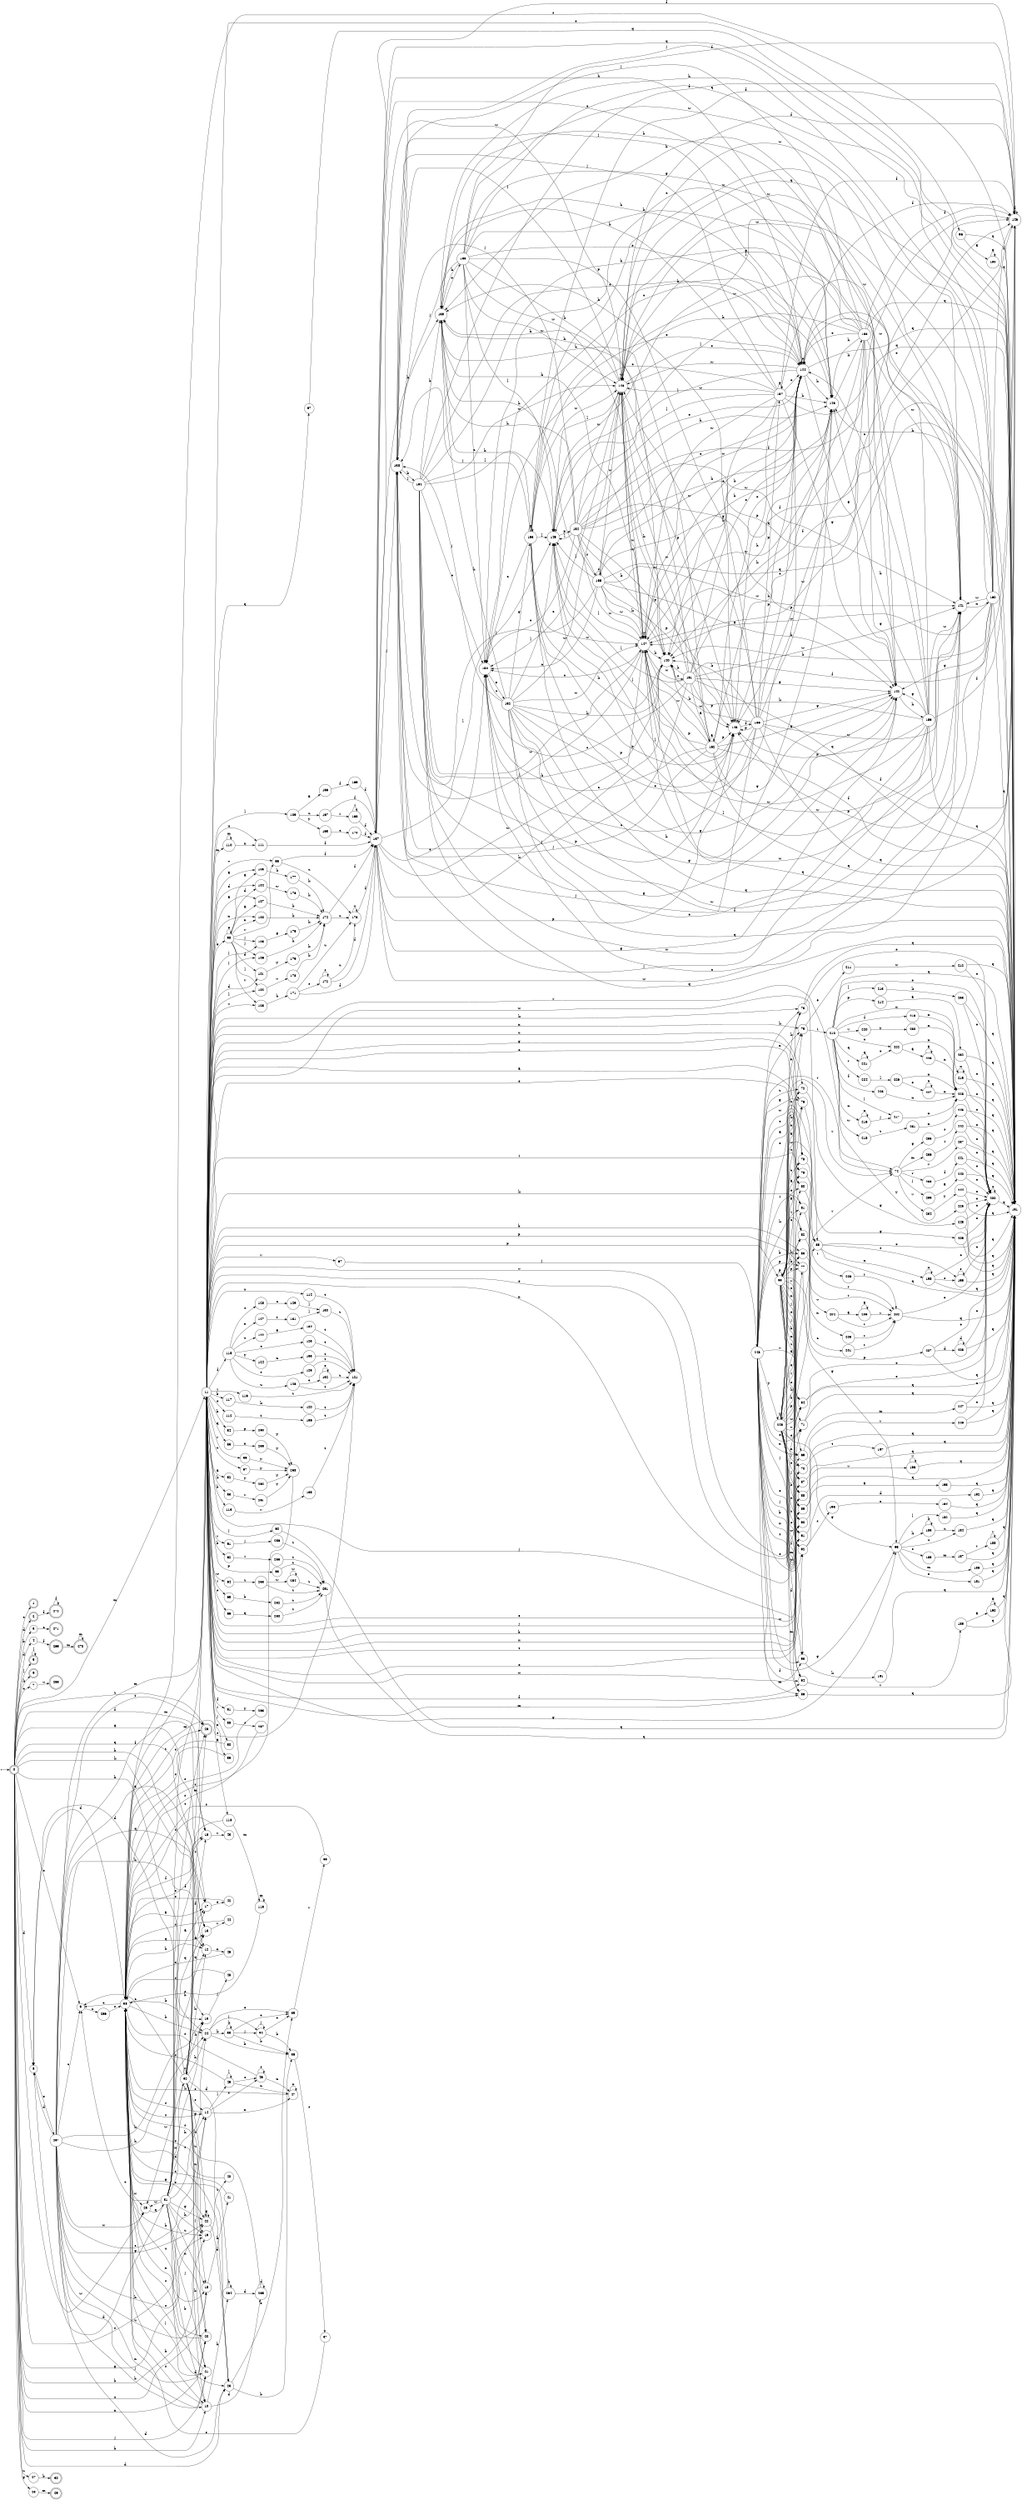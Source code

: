 digraph finite_state_machine {
rankdir=LR;
size="20,20";
node [shape = point]; "dummy0"
node [shape = doublecircle]; "0";"dummy0" -> "0";
node [shape = doublecircle]; "1";node [shape = doublecircle]; "2";node [shape = circle]; "3";
node [shape = circle]; "4";
node [shape = doublecircle]; "5";node [shape = doublecircle]; "6";node [shape = circle]; "7";
node [shape = circle]; "8";
node [shape = circle]; "9";
node [shape = circle]; "10";
node [shape = circle]; "11";
node [shape = circle]; "12";
node [shape = circle]; "13";
node [shape = circle]; "14";
node [shape = circle]; "15";
node [shape = circle]; "16";
node [shape = circle]; "17";
node [shape = circle]; "18";
node [shape = circle]; "19";
node [shape = circle]; "20";
node [shape = circle]; "21";
node [shape = circle]; "22";
node [shape = circle]; "23";
node [shape = circle]; "24";
node [shape = circle]; "25";
node [shape = doublecircle]; "26";node [shape = circle]; "27";
node [shape = circle]; "28";
node [shape = doublecircle]; "29";node [shape = doublecircle]; "30";node [shape = circle]; "31";
node [shape = circle]; "32";
node [shape = circle]; "33";
node [shape = circle]; "34";
node [shape = circle]; "35";
node [shape = circle]; "36";
node [shape = circle]; "37";
node [shape = circle]; "38";
node [shape = circle]; "39";
node [shape = circle]; "40";
node [shape = circle]; "41";
node [shape = circle]; "42";
node [shape = circle]; "43";
node [shape = circle]; "44";
node [shape = circle]; "45";
node [shape = circle]; "46";
node [shape = circle]; "47";
node [shape = circle]; "48";
node [shape = circle]; "49";
node [shape = circle]; "50";
node [shape = circle]; "51";
node [shape = circle]; "52";
node [shape = circle]; "53";
node [shape = circle]; "54";
node [shape = circle]; "55";
node [shape = circle]; "56";
node [shape = circle]; "57";
node [shape = circle]; "58";
node [shape = circle]; "59";
node [shape = circle]; "60";
node [shape = circle]; "61";
node [shape = circle]; "62";
node [shape = circle]; "63";
node [shape = circle]; "64";
node [shape = circle]; "65";
node [shape = circle]; "66";
node [shape = circle]; "67";
node [shape = circle]; "68";
node [shape = circle]; "69";
node [shape = circle]; "70";
node [shape = circle]; "71";
node [shape = circle]; "72";
node [shape = circle]; "73";
node [shape = circle]; "74";
node [shape = circle]; "75";
node [shape = circle]; "76";
node [shape = circle]; "77";
node [shape = circle]; "78";
node [shape = circle]; "79";
node [shape = circle]; "80";
node [shape = circle]; "81";
node [shape = circle]; "82";
node [shape = circle]; "83";
node [shape = circle]; "84";
node [shape = circle]; "85";
node [shape = circle]; "86";
node [shape = circle]; "87";
node [shape = circle]; "88";
node [shape = circle]; "89";
node [shape = circle]; "90";
node [shape = circle]; "91";
node [shape = circle]; "92";
node [shape = circle]; "93";
node [shape = circle]; "94";
node [shape = circle]; "95";
node [shape = circle]; "96";
node [shape = circle]; "97";
node [shape = circle]; "98";
node [shape = circle]; "99";
node [shape = circle]; "100";
node [shape = circle]; "101";
node [shape = circle]; "102";
node [shape = circle]; "103";
node [shape = circle]; "104";
node [shape = circle]; "105";
node [shape = circle]; "106";
node [shape = circle]; "107";
node [shape = circle]; "108";
node [shape = circle]; "109";
node [shape = circle]; "110";
node [shape = circle]; "111";
node [shape = circle]; "112";
node [shape = circle]; "113";
node [shape = circle]; "114";
node [shape = circle]; "115";
node [shape = circle]; "116";
node [shape = circle]; "117";
node [shape = circle]; "118";
node [shape = circle]; "119";
node [shape = circle]; "120";
node [shape = circle]; "121";
node [shape = circle]; "122";
node [shape = circle]; "123";
node [shape = circle]; "124";
node [shape = circle]; "125";
node [shape = circle]; "126";
node [shape = circle]; "127";
node [shape = circle]; "128";
node [shape = circle]; "129";
node [shape = circle]; "130";
node [shape = circle]; "131";
node [shape = circle]; "132";
node [shape = circle]; "133";
node [shape = circle]; "134";
node [shape = circle]; "135";
node [shape = circle]; "136";
node [shape = circle]; "137";
node [shape = circle]; "138";
node [shape = circle]; "139";
node [shape = circle]; "140";
node [shape = circle]; "141";
node [shape = circle]; "142";
node [shape = circle]; "143";
node [shape = circle]; "144";
node [shape = circle]; "145";
node [shape = circle]; "146";
node [shape = circle]; "147";
node [shape = circle]; "148";
node [shape = circle]; "149";
node [shape = circle]; "150";
node [shape = circle]; "151";
node [shape = circle]; "152";
node [shape = circle]; "153";
node [shape = circle]; "154";
node [shape = circle]; "155";
node [shape = circle]; "156";
node [shape = circle]; "157";
node [shape = circle]; "158";
node [shape = circle]; "159";
node [shape = circle]; "160";
node [shape = circle]; "161";
node [shape = circle]; "162";
node [shape = circle]; "163";
node [shape = circle]; "164";
node [shape = circle]; "165";
node [shape = circle]; "166";
node [shape = circle]; "167";
node [shape = circle]; "168";
node [shape = circle]; "169";
node [shape = circle]; "170";
node [shape = circle]; "171";
node [shape = circle]; "172";
node [shape = circle]; "173";
node [shape = circle]; "174";
node [shape = circle]; "175";
node [shape = circle]; "176";
node [shape = circle]; "177";
node [shape = circle]; "178";
node [shape = circle]; "179";
node [shape = circle]; "180";
node [shape = circle]; "181";
node [shape = circle]; "182";
node [shape = circle]; "183";
node [shape = circle]; "184";
node [shape = circle]; "185";
node [shape = circle]; "186";
node [shape = circle]; "187";
node [shape = circle]; "188";
node [shape = circle]; "189";
node [shape = circle]; "190";
node [shape = circle]; "191";
node [shape = circle]; "192";
node [shape = circle]; "193";
node [shape = circle]; "194";
node [shape = circle]; "195";
node [shape = circle]; "196";
node [shape = circle]; "197";
node [shape = circle]; "198";
node [shape = circle]; "199";
node [shape = circle]; "200";
node [shape = circle]; "201";
node [shape = circle]; "202";
node [shape = circle]; "203";
node [shape = circle]; "204";
node [shape = circle]; "205";
node [shape = circle]; "206";
node [shape = circle]; "207";
node [shape = circle]; "208";
node [shape = circle]; "209";
node [shape = circle]; "210";
node [shape = circle]; "211";
node [shape = circle]; "212";
node [shape = circle]; "213";
node [shape = circle]; "214";
node [shape = circle]; "215";
node [shape = circle]; "216";
node [shape = circle]; "217";
node [shape = circle]; "218";
node [shape = circle]; "219";
node [shape = circle]; "220";
node [shape = circle]; "221";
node [shape = circle]; "222";
node [shape = circle]; "223";
node [shape = circle]; "224";
node [shape = circle]; "225";
node [shape = circle]; "226";
node [shape = circle]; "227";
node [shape = circle]; "228";
node [shape = circle]; "229";
node [shape = circle]; "230";
node [shape = circle]; "231";
node [shape = circle]; "232";
node [shape = circle]; "233";
node [shape = circle]; "234";
node [shape = circle]; "235";
node [shape = circle]; "236";
node [shape = circle]; "237";
node [shape = circle]; "238";
node [shape = circle]; "239";
node [shape = circle]; "240";
node [shape = circle]; "241";
node [shape = circle]; "242";
node [shape = circle]; "243";
node [shape = circle]; "244";
node [shape = circle]; "245";
node [shape = circle]; "246";
node [shape = circle]; "247";
node [shape = circle]; "248";
node [shape = circle]; "249";
node [shape = circle]; "250";
node [shape = circle]; "251";
node [shape = circle]; "252";
node [shape = circle]; "253";
node [shape = circle]; "254";
node [shape = circle]; "255";
node [shape = circle]; "256";
node [shape = circle]; "257";
node [shape = circle]; "258";
node [shape = circle]; "259";
node [shape = circle]; "260";
node [shape = circle]; "261";
node [shape = circle]; "262";
node [shape = circle]; "263";
node [shape = circle]; "264";
node [shape = circle]; "265";
node [shape = circle]; "266";
node [shape = circle]; "267";
node [shape = doublecircle]; "268";node [shape = doublecircle]; "269";node [shape = doublecircle]; "270";node [shape = doublecircle]; "271";node [shape = doublecircle]; "272";"0" -> "1" [label = "c"];
 "0" -> "9" [label = "c"];
 "0" -> "7" [label = "c"];
 "0" -> "8" [label = "d"];
 "0" -> "2" [label = "d"];
 "0" -> "4" [label = "d"];
 "0" -> "23" [label = "d"];
 "0" -> "10" [label = "b"];
 "0" -> "3" [label = "b"];
 "0" -> "5" [label = "l"];
 "0" -> "13" [label = "k"];
 "0" -> "6" [label = "k"];
 "0" -> "11" [label = "m"];
 "0" -> "24" [label = "h"];
 "0" -> "19" [label = "h"];
 "0" -> "12" [label = "h"];
 "0" -> "14" [label = "s"];
 "0" -> "15" [label = "q"];
 "0" -> "16" [label = "f"];
 "0" -> "17" [label = "a"];
 "0" -> "18" [label = "u"];
 "0" -> "27" [label = "u"];
 "0" -> "20" [label = "n"];
 "0" -> "21" [label = "j"];
 "0" -> "28" [label = "g"];
 "0" -> "22" [label = "g"];
 "0" -> "25" [label = "w"];
 "0" -> "26" [label = "t"];
 "28" -> "29" [label = "m"];
 "27" -> "30" [label = "b"];
 "25" -> "31" [label = "q"];
 "31" -> "25" [label = "w"];
 "31" -> "32" [label = "x"];
 "31" -> "8" [label = "d"];
 "31" -> "23" [label = "d"];
 "31" -> "9" [label = "c"];
 "31" -> "10" [label = "b"];
 "31" -> "11" [label = "m"];
 "31" -> "24" [label = "h"];
 "31" -> "19" [label = "h"];
 "31" -> "12" [label = "h"];
 "31" -> "13" [label = "k"];
 "31" -> "14" [label = "s"];
 "31" -> "15" [label = "q"];
 "31" -> "16" [label = "f"];
 "31" -> "17" [label = "a"];
 "31" -> "18" [label = "u"];
 "31" -> "20" [label = "n"];
 "31" -> "21" [label = "j"];
 "31" -> "22" [label = "g"];
 "31" -> "26" [label = "t"];
 "32" -> "32" [label = "x"];
 "32" -> "25" [label = "w"];
 "32" -> "8" [label = "d"];
 "32" -> "23" [label = "d"];
 "32" -> "9" [label = "c"];
 "32" -> "10" [label = "b"];
 "32" -> "11" [label = "m"];
 "32" -> "24" [label = "h"];
 "32" -> "19" [label = "h"];
 "32" -> "12" [label = "h"];
 "32" -> "13" [label = "k"];
 "32" -> "14" [label = "s"];
 "32" -> "15" [label = "q"];
 "32" -> "16" [label = "f"];
 "32" -> "17" [label = "a"];
 "32" -> "18" [label = "u"];
 "32" -> "20" [label = "n"];
 "32" -> "21" [label = "j"];
 "32" -> "22" [label = "g"];
 "32" -> "26" [label = "t"];
 "24" -> "33" [label = "k"];
 "24" -> "34" [label = "j"];
 "24" -> "35" [label = "o"];
 "24" -> "36" [label = "b"];
 "36" -> "37" [label = "s"];
 "37" -> "38" [label = "s"];
 "38" -> "9" [label = "c"];
 "38" -> "10" [label = "b"];
 "38" -> "11" [label = "m"];
 "38" -> "24" [label = "h"];
 "38" -> "19" [label = "h"];
 "38" -> "12" [label = "h"];
 "38" -> "13" [label = "k"];
 "38" -> "14" [label = "s"];
 "38" -> "15" [label = "q"];
 "38" -> "16" [label = "f"];
 "38" -> "17" [label = "a"];
 "38" -> "18" [label = "u"];
 "38" -> "20" [label = "n"];
 "38" -> "21" [label = "j"];
 "38" -> "22" [label = "g"];
 "38" -> "8" [label = "d"];
 "38" -> "23" [label = "d"];
 "38" -> "25" [label = "w"];
 "38" -> "26" [label = "t"];
 "35" -> "39" [label = "r"];
 "39" -> "38" [label = "s"];
 "34" -> "34" [label = "j"];
 "34" -> "35" [label = "o"];
 "34" -> "36" [label = "b"];
 "33" -> "33" [label = "k"];
 "33" -> "34" [label = "j"];
 "33" -> "35" [label = "o"];
 "33" -> "36" [label = "b"];
 "23" -> "35" [label = "o"];
 "23" -> "36" [label = "b"];
 "22" -> "22" [label = "g"];
 "22" -> "23" [label = "d"];
 "21" -> "38" [label = "s"];
 "20" -> "38" [label = "s"];
 "19" -> "40" [label = "t"];
 "40" -> "38" [label = "s"];
 "18" -> "41" [label = "h"];
 "41" -> "38" [label = "s"];
 "17" -> "42" [label = "e"];
 "42" -> "38" [label = "s"];
 "16" -> "43" [label = "v"];
 "43" -> "38" [label = "s"];
 "15" -> "44" [label = "v"];
 "44" -> "38" [label = "s"];
 "14" -> "45" [label = "l"];
 "14" -> "38" [label = "s"];
 "14" -> "46" [label = "s"];
 "14" -> "47" [label = "n"];
 "47" -> "47" [label = "n"];
 "47" -> "38" [label = "s"];
 "46" -> "38" [label = "s"];
 "46" -> "46" [label = "s"];
 "46" -> "47" [label = "n"];
 "45" -> "45" [label = "l"];
 "45" -> "38" [label = "s"];
 "45" -> "46" [label = "s"];
 "45" -> "47" [label = "n"];
 "13" -> "48" [label = "j"];
 "48" -> "38" [label = "s"];
 "12" -> "49" [label = "n"];
 "49" -> "38" [label = "s"];
 "11" -> "50" [label = "j"];
 "11" -> "70" [label = "j"];
 "11" -> "88" [label = "j"];
 "11" -> "105" [label = "j"];
 "11" -> "106" [label = "j"];
 "11" -> "60" [label = "j"];
 "11" -> "115" [label = "f"];
 "11" -> "51" [label = "f"];
 "11" -> "94" [label = "f"];
 "11" -> "52" [label = "a"];
 "11" -> "118" [label = "a"];
 "11" -> "103" [label = "a"];
 "11" -> "107" [label = "a"];
 "11" -> "79" [label = "a"];
 "11" -> "73" [label = "k"];
 "11" -> "82" [label = "k"];
 "11" -> "53" [label = "k"];
 "11" -> "113" [label = "h"];
 "11" -> "54" [label = "h"];
 "11" -> "97" [label = "q"];
 "11" -> "55" [label = "q"];
 "11" -> "56" [label = "r"];
 "11" -> "74" [label = "r"];
 "11" -> "61" [label = "r"];
 "11" -> "72" [label = "u"];
 "11" -> "57" [label = "u"];
 "11" -> "114" [label = "u"];
 "11" -> "81" [label = "i"];
 "11" -> "65" [label = "i"];
 "11" -> "58" [label = "i"];
 "11" -> "116" [label = "i"];
 "11" -> "90" [label = "x"];
 "11" -> "59" [label = "x"];
 "11" -> "111" [label = "x"];
 "11" -> "89" [label = "b"];
 "11" -> "83" [label = "b"];
 "11" -> "117" [label = "b"];
 "11" -> "62" [label = "b"];
 "11" -> "68" [label = "p"];
 "11" -> "77" [label = "p"];
 "11" -> "63" [label = "p"];
 "11" -> "64" [label = "w"];
 "11" -> "93" [label = "w"];
 "11" -> "85" [label = "w"];
 "11" -> "96" [label = "o"];
 "11" -> "66" [label = "o"];
 "11" -> "92" [label = "o"];
 "11" -> "112" [label = "o"];
 "11" -> "99" [label = "v"];
 "11" -> "108" [label = "v"];
 "11" -> "67" [label = "v"];
 "11" -> "84" [label = "v"];
 "11" -> "75" [label = "n"];
 "11" -> "100" [label = "n"];
 "11" -> "69" [label = "n"];
 "11" -> "80" [label = "e"];
 "11" -> "98" [label = "e"];
 "11" -> "87" [label = "e"];
 "11" -> "71" [label = "e"];
 "11" -> "76" [label = "g"];
 "11" -> "95" [label = "g"];
 "11" -> "78" [label = "c"];
 "11" -> "110" [label = "m"];
 "11" -> "86" [label = "m"];
 "11" -> "91" [label = "t"];
 "11" -> "104" [label = "d"];
 "11" -> "101" [label = "d"];
 "11" -> "109" [label = "l"];
 "11" -> "102" [label = "l"];
 "118" -> "119" [label = "m"];
 "118" -> "38" [label = "s"];
 "119" -> "119" [label = "m"];
 "119" -> "38" [label = "s"];
 "117" -> "120" [label = "k"];
 "120" -> "121" [label = "t"];
 "121" -> "38" [label = "s"];
 "116" -> "121" [label = "t"];
 "115" -> "122" [label = "u"];
 "115" -> "126" [label = "u"];
 "115" -> "123" [label = "c"];
 "115" -> "124" [label = "y"];
 "115" -> "128" [label = "s"];
 "115" -> "125" [label = "s"];
 "115" -> "127" [label = "n"];
 "128" -> "129" [label = "c"];
 "129" -> "130" [label = "l"];
 "130" -> "121" [label = "t"];
 "127" -> "131" [label = "t"];
 "131" -> "130" [label = "l"];
 "126" -> "132" [label = "o"];
 "126" -> "121" [label = "t"];
 "132" -> "132" [label = "o"];
 "132" -> "121" [label = "t"];
 "125" -> "121" [label = "t"];
 "124" -> "133" [label = "n"];
 "133" -> "121" [label = "t"];
 "123" -> "121" [label = "t"];
 "122" -> "134" [label = "g"];
 "134" -> "121" [label = "t"];
 "114" -> "121" [label = "t"];
 "113" -> "135" [label = "v"];
 "135" -> "121" [label = "t"];
 "112" -> "136" [label = "t"];
 "136" -> "121" [label = "t"];
 "111" -> "137" [label = "f"];
 "137" -> "138" [label = "j"];
 "137" -> "139" [label = "h"];
 "137" -> "143" [label = "h"];
 "137" -> "140" [label = "k"];
 "137" -> "147" [label = "w"];
 "137" -> "148" [label = "w"];
 "137" -> "141" [label = "w"];
 "137" -> "142" [label = "g"];
 "137" -> "144" [label = "o"];
 "137" -> "145" [label = "p"];
 "137" -> "146" [label = "f"];
 "137" -> "149" [label = "l"];
 "137" -> "150" [label = "c"];
 "137" -> "151" [label = "q"];
 "151" -> "38" [label = "s"];
 "150" -> "152" [label = "e"];
 "152" -> "150" [label = "c"];
 "152" -> "153" [label = "g"];
 "152" -> "142" [label = "g"];
 "152" -> "138" [label = "j"];
 "152" -> "139" [label = "h"];
 "152" -> "143" [label = "h"];
 "152" -> "140" [label = "k"];
 "152" -> "147" [label = "w"];
 "152" -> "148" [label = "w"];
 "152" -> "141" [label = "w"];
 "152" -> "144" [label = "o"];
 "152" -> "145" [label = "p"];
 "152" -> "146" [label = "f"];
 "152" -> "149" [label = "l"];
 "152" -> "151" [label = "q"];
 "153" -> "153" [label = "g"];
 "153" -> "142" [label = "g"];
 "153" -> "150" [label = "c"];
 "153" -> "138" [label = "j"];
 "153" -> "139" [label = "h"];
 "153" -> "143" [label = "h"];
 "153" -> "140" [label = "k"];
 "153" -> "147" [label = "w"];
 "153" -> "148" [label = "w"];
 "153" -> "141" [label = "w"];
 "153" -> "144" [label = "o"];
 "153" -> "145" [label = "p"];
 "153" -> "146" [label = "f"];
 "153" -> "149" [label = "l"];
 "153" -> "151" [label = "q"];
 "149" -> "154" [label = "p"];
 "154" -> "149" [label = "l"];
 "154" -> "155" [label = "s"];
 "154" -> "138" [label = "j"];
 "154" -> "139" [label = "h"];
 "154" -> "143" [label = "h"];
 "154" -> "140" [label = "k"];
 "154" -> "147" [label = "w"];
 "154" -> "148" [label = "w"];
 "154" -> "141" [label = "w"];
 "154" -> "142" [label = "g"];
 "154" -> "144" [label = "o"];
 "154" -> "145" [label = "p"];
 "154" -> "146" [label = "f"];
 "154" -> "150" [label = "c"];
 "154" -> "151" [label = "q"];
 "155" -> "155" [label = "s"];
 "155" -> "149" [label = "l"];
 "155" -> "138" [label = "j"];
 "155" -> "139" [label = "h"];
 "155" -> "143" [label = "h"];
 "155" -> "140" [label = "k"];
 "155" -> "147" [label = "w"];
 "155" -> "148" [label = "w"];
 "155" -> "141" [label = "w"];
 "155" -> "142" [label = "g"];
 "155" -> "144" [label = "o"];
 "155" -> "145" [label = "p"];
 "155" -> "146" [label = "f"];
 "155" -> "150" [label = "c"];
 "155" -> "151" [label = "q"];
 "148" -> "147" [label = "w"];
 "148" -> "148" [label = "w"];
 "148" -> "141" [label = "w"];
 "148" -> "138" [label = "j"];
 "148" -> "139" [label = "h"];
 "148" -> "143" [label = "h"];
 "148" -> "140" [label = "k"];
 "148" -> "142" [label = "g"];
 "148" -> "144" [label = "o"];
 "148" -> "145" [label = "p"];
 "148" -> "146" [label = "f"];
 "148" -> "149" [label = "l"];
 "148" -> "150" [label = "c"];
 "148" -> "151" [label = "q"];
 "147" -> "147" [label = "w"];
 "147" -> "148" [label = "w"];
 "147" -> "141" [label = "w"];
 "147" -> "146" [label = "f"];
 "147" -> "138" [label = "j"];
 "147" -> "139" [label = "h"];
 "147" -> "143" [label = "h"];
 "147" -> "140" [label = "k"];
 "147" -> "142" [label = "g"];
 "147" -> "144" [label = "o"];
 "147" -> "145" [label = "p"];
 "147" -> "149" [label = "l"];
 "147" -> "150" [label = "c"];
 "147" -> "151" [label = "q"];
 "146" -> "146" [label = "f"];
 "146" -> "147" [label = "w"];
 "145" -> "156" [label = "f"];
 "156" -> "145" [label = "p"];
 "156" -> "157" [label = "p"];
 "156" -> "138" [label = "j"];
 "156" -> "139" [label = "h"];
 "156" -> "143" [label = "h"];
 "156" -> "140" [label = "k"];
 "156" -> "147" [label = "w"];
 "156" -> "148" [label = "w"];
 "156" -> "141" [label = "w"];
 "156" -> "142" [label = "g"];
 "156" -> "144" [label = "o"];
 "156" -> "146" [label = "f"];
 "156" -> "149" [label = "l"];
 "156" -> "150" [label = "c"];
 "156" -> "151" [label = "q"];
 "157" -> "145" [label = "p"];
 "157" -> "157" [label = "p"];
 "157" -> "138" [label = "j"];
 "157" -> "139" [label = "h"];
 "157" -> "143" [label = "h"];
 "157" -> "140" [label = "k"];
 "157" -> "147" [label = "w"];
 "157" -> "148" [label = "w"];
 "157" -> "141" [label = "w"];
 "157" -> "142" [label = "g"];
 "157" -> "144" [label = "o"];
 "157" -> "146" [label = "f"];
 "157" -> "149" [label = "l"];
 "157" -> "150" [label = "c"];
 "157" -> "151" [label = "q"];
 "144" -> "144" [label = "o"];
 "144" -> "138" [label = "j"];
 "144" -> "139" [label = "h"];
 "144" -> "143" [label = "h"];
 "144" -> "140" [label = "k"];
 "144" -> "147" [label = "w"];
 "144" -> "148" [label = "w"];
 "144" -> "141" [label = "w"];
 "144" -> "142" [label = "g"];
 "144" -> "145" [label = "p"];
 "144" -> "146" [label = "f"];
 "144" -> "149" [label = "l"];
 "144" -> "150" [label = "c"];
 "144" -> "151" [label = "q"];
 "143" -> "158" [label = "k"];
 "158" -> "139" [label = "h"];
 "158" -> "143" [label = "h"];
 "158" -> "138" [label = "j"];
 "158" -> "140" [label = "k"];
 "158" -> "147" [label = "w"];
 "158" -> "148" [label = "w"];
 "158" -> "141" [label = "w"];
 "158" -> "142" [label = "g"];
 "158" -> "144" [label = "o"];
 "158" -> "145" [label = "p"];
 "158" -> "146" [label = "f"];
 "158" -> "149" [label = "l"];
 "158" -> "150" [label = "c"];
 "158" -> "151" [label = "q"];
 "142" -> "159" [label = "h"];
 "159" -> "142" [label = "g"];
 "159" -> "138" [label = "j"];
 "159" -> "139" [label = "h"];
 "159" -> "143" [label = "h"];
 "159" -> "140" [label = "k"];
 "159" -> "147" [label = "w"];
 "159" -> "148" [label = "w"];
 "159" -> "141" [label = "w"];
 "159" -> "144" [label = "o"];
 "159" -> "145" [label = "p"];
 "159" -> "146" [label = "f"];
 "159" -> "149" [label = "l"];
 "159" -> "150" [label = "c"];
 "159" -> "151" [label = "q"];
 "141" -> "160" [label = "n"];
 "160" -> "147" [label = "w"];
 "160" -> "148" [label = "w"];
 "160" -> "141" [label = "w"];
 "160" -> "138" [label = "j"];
 "160" -> "139" [label = "h"];
 "160" -> "143" [label = "h"];
 "160" -> "140" [label = "k"];
 "160" -> "142" [label = "g"];
 "160" -> "144" [label = "o"];
 "160" -> "145" [label = "p"];
 "160" -> "146" [label = "f"];
 "160" -> "149" [label = "l"];
 "160" -> "150" [label = "c"];
 "160" -> "151" [label = "q"];
 "140" -> "161" [label = "u"];
 "161" -> "140" [label = "k"];
 "161" -> "162" [label = "a"];
 "161" -> "138" [label = "j"];
 "161" -> "139" [label = "h"];
 "161" -> "143" [label = "h"];
 "161" -> "147" [label = "w"];
 "161" -> "148" [label = "w"];
 "161" -> "141" [label = "w"];
 "161" -> "142" [label = "g"];
 "161" -> "144" [label = "o"];
 "161" -> "145" [label = "p"];
 "161" -> "146" [label = "f"];
 "161" -> "149" [label = "l"];
 "161" -> "150" [label = "c"];
 "161" -> "151" [label = "q"];
 "162" -> "162" [label = "a"];
 "162" -> "140" [label = "k"];
 "162" -> "138" [label = "j"];
 "162" -> "139" [label = "h"];
 "162" -> "143" [label = "h"];
 "162" -> "147" [label = "w"];
 "162" -> "148" [label = "w"];
 "162" -> "141" [label = "w"];
 "162" -> "142" [label = "g"];
 "162" -> "144" [label = "o"];
 "162" -> "145" [label = "p"];
 "162" -> "146" [label = "f"];
 "162" -> "149" [label = "l"];
 "162" -> "150" [label = "c"];
 "162" -> "151" [label = "q"];
 "139" -> "163" [label = "o"];
 "163" -> "139" [label = "h"];
 "163" -> "143" [label = "h"];
 "163" -> "138" [label = "j"];
 "163" -> "140" [label = "k"];
 "163" -> "147" [label = "w"];
 "163" -> "148" [label = "w"];
 "163" -> "141" [label = "w"];
 "163" -> "142" [label = "g"];
 "163" -> "144" [label = "o"];
 "163" -> "145" [label = "p"];
 "163" -> "146" [label = "f"];
 "163" -> "149" [label = "l"];
 "163" -> "150" [label = "c"];
 "163" -> "151" [label = "q"];
 "138" -> "164" [label = "b"];
 "164" -> "138" [label = "j"];
 "164" -> "139" [label = "h"];
 "164" -> "143" [label = "h"];
 "164" -> "140" [label = "k"];
 "164" -> "147" [label = "w"];
 "164" -> "148" [label = "w"];
 "164" -> "141" [label = "w"];
 "164" -> "142" [label = "g"];
 "164" -> "144" [label = "o"];
 "164" -> "145" [label = "p"];
 "164" -> "146" [label = "f"];
 "164" -> "149" [label = "l"];
 "164" -> "150" [label = "c"];
 "164" -> "151" [label = "q"];
 "110" -> "110" [label = "m"];
 "110" -> "111" [label = "x"];
 "109" -> "165" [label = "y"];
 "109" -> "166" [label = "a"];
 "109" -> "167" [label = "u"];
 "167" -> "168" [label = "i"];
 "167" -> "137" [label = "f"];
 "168" -> "168" [label = "i"];
 "168" -> "137" [label = "f"];
 "166" -> "169" [label = "f"];
 "169" -> "137" [label = "f"];
 "165" -> "170" [label = "c"];
 "170" -> "137" [label = "f"];
 "108" -> "171" [label = "h"];
 "171" -> "172" [label = "s"];
 "171" -> "173" [label = "u"];
 "171" -> "137" [label = "f"];
 "173" -> "173" [label = "u"];
 "173" -> "137" [label = "f"];
 "172" -> "172" [label = "s"];
 "172" -> "173" [label = "u"];
 "172" -> "137" [label = "f"];
 "107" -> "174" [label = "k"];
 "174" -> "173" [label = "u"];
 "174" -> "137" [label = "f"];
 "106" -> "174" [label = "k"];
 "105" -> "175" [label = "g"];
 "175" -> "174" [label = "k"];
 "104" -> "176" [label = "w"];
 "176" -> "174" [label = "k"];
 "103" -> "177" [label = "k"];
 "177" -> "174" [label = "k"];
 "102" -> "178" [label = "v"];
 "178" -> "174" [label = "k"];
 "101" -> "179" [label = "y"];
 "179" -> "174" [label = "k"];
 "100" -> "174" [label = "k"];
 "99" -> "173" [label = "u"];
 "99" -> "137" [label = "f"];
 "98" -> "98" [label = "e"];
 "98" -> "99" [label = "v"];
 "98" -> "108" [label = "v"];
 "98" -> "100" [label = "n"];
 "98" -> "104" [label = "d"];
 "98" -> "101" [label = "d"];
 "98" -> "102" [label = "l"];
 "98" -> "107" [label = "a"];
 "98" -> "103" [label = "a"];
 "98" -> "105" [label = "j"];
 "98" -> "106" [label = "j"];
 "97" -> "151" [label = "q"];
 "96" -> "180" [label = "a"];
 "96" -> "151" [label = "q"];
 "180" -> "180" [label = "a"];
 "180" -> "151" [label = "q"];
 "95" -> "181" [label = "o"];
 "95" -> "182" [label = "l"];
 "95" -> "183" [label = "k"];
 "95" -> "184" [label = "u"];
 "95" -> "185" [label = "s"];
 "95" -> "186" [label = "m"];
 "186" -> "151" [label = "q"];
 "185" -> "187" [label = "m"];
 "187" -> "188" [label = "r"];
 "187" -> "151" [label = "q"];
 "188" -> "188" [label = "r"];
 "188" -> "151" [label = "q"];
 "184" -> "151" [label = "q"];
 "183" -> "183" [label = "k"];
 "183" -> "184" [label = "u"];
 "182" -> "151" [label = "q"];
 "181" -> "151" [label = "q"];
 "94" -> "189" [label = "r"];
 "189" -> "190" [label = "a"];
 "189" -> "151" [label = "q"];
 "190" -> "190" [label = "a"];
 "190" -> "151" [label = "q"];
 "93" -> "191" [label = "k"];
 "191" -> "151" [label = "q"];
 "92" -> "192" [label = "d"];
 "92" -> "193" [label = "s"];
 "193" -> "194" [label = "e"];
 "194" -> "151" [label = "q"];
 "192" -> "151" [label = "q"];
 "91" -> "195" [label = "a"];
 "195" -> "151" [label = "q"];
 "90" -> "151" [label = "q"];
 "89" -> "196" [label = "v"];
 "89" -> "151" [label = "q"];
 "196" -> "196" [label = "v"];
 "196" -> "151" [label = "q"];
 "88" -> "197" [label = "t"];
 "197" -> "151" [label = "q"];
 "87" -> "151" [label = "q"];
 "86" -> "151" [label = "q"];
 "85" -> "198" [label = "x"];
 "85" -> "199" [label = "s"];
 "85" -> "200" [label = "o"];
 "85" -> "151" [label = "q"];
 "200" -> "200" [label = "o"];
 "200" -> "151" [label = "q"];
 "199" -> "199" [label = "s"];
 "199" -> "200" [label = "o"];
 "199" -> "151" [label = "q"];
 "198" -> "198" [label = "x"];
 "198" -> "199" [label = "s"];
 "198" -> "200" [label = "o"];
 "198" -> "151" [label = "q"];
 "84" -> "200" [label = "o"];
 "84" -> "151" [label = "q"];
 "83" -> "201" [label = "c"];
 "201" -> "202" [label = "r"];
 "202" -> "200" [label = "o"];
 "202" -> "151" [label = "q"];
 "82" -> "203" [label = "n"];
 "203" -> "202" [label = "r"];
 "81" -> "204" [label = "v"];
 "204" -> "205" [label = "a"];
 "204" -> "202" [label = "r"];
 "205" -> "205" [label = "a"];
 "205" -> "202" [label = "r"];
 "80" -> "202" [label = "r"];
 "79" -> "202" [label = "r"];
 "78" -> "206" [label = "i"];
 "206" -> "202" [label = "r"];
 "77" -> "207" [label = "p"];
 "207" -> "208" [label = "d"];
 "207" -> "200" [label = "o"];
 "207" -> "151" [label = "q"];
 "208" -> "208" [label = "d"];
 "208" -> "200" [label = "o"];
 "208" -> "151" [label = "q"];
 "76" -> "209" [label = "g"];
 "209" -> "200" [label = "o"];
 "209" -> "151" [label = "q"];
 "75" -> "210" [label = "i"];
 "75" -> "211" [label = "e"];
 "211" -> "212" [label = "w"];
 "212" -> "200" [label = "o"];
 "212" -> "151" [label = "q"];
 "210" -> "213" [label = "l"];
 "210" -> "214" [label = "p"];
 "210" -> "215" [label = "x"];
 "210" -> "216" [label = "n"];
 "210" -> "217" [label = "j"];
 "210" -> "218" [label = "w"];
 "210" -> "219" [label = "f"];
 "210" -> "223" [label = "f"];
 "210" -> "220" [label = "v"];
 "210" -> "221" [label = "q"];
 "210" -> "151" [label = "q"];
 "210" -> "200" [label = "o"];
 "210" -> "222" [label = "o"];
 "210" -> "224" [label = "r"];
 "210" -> "225" [label = "y"];
 "225" -> "200" [label = "o"];
 "225" -> "151" [label = "q"];
 "224" -> "226" [label = "l"];
 "226" -> "227" [label = "e"];
 "226" -> "228" [label = "n"];
 "228" -> "200" [label = "o"];
 "228" -> "151" [label = "q"];
 "227" -> "227" [label = "e"];
 "227" -> "228" [label = "n"];
 "223" -> "228" [label = "n"];
 "222" -> "229" [label = "a"];
 "222" -> "228" [label = "n"];
 "229" -> "229" [label = "a"];
 "229" -> "228" [label = "n"];
 "221" -> "221" [label = "q"];
 "221" -> "222" [label = "o"];
 "220" -> "230" [label = "y"];
 "230" -> "228" [label = "n"];
 "219" -> "228" [label = "n"];
 "218" -> "231" [label = "t"];
 "231" -> "228" [label = "n"];
 "217" -> "228" [label = "n"];
 "216" -> "216" [label = "n"];
 "216" -> "217" [label = "j"];
 "215" -> "215" [label = "x"];
 "215" -> "200" [label = "o"];
 "215" -> "151" [label = "q"];
 "214" -> "232" [label = "a"];
 "232" -> "200" [label = "o"];
 "232" -> "151" [label = "q"];
 "213" -> "233" [label = "k"];
 "233" -> "200" [label = "o"];
 "233" -> "151" [label = "q"];
 "74" -> "234" [label = "v"];
 "74" -> "237" [label = "v"];
 "74" -> "235" [label = "g"];
 "74" -> "236" [label = "m"];
 "74" -> "238" [label = "r"];
 "74" -> "239" [label = "j"];
 "239" -> "240" [label = "a"];
 "240" -> "200" [label = "o"];
 "240" -> "151" [label = "q"];
 "238" -> "241" [label = "f"];
 "241" -> "200" [label = "o"];
 "241" -> "151" [label = "q"];
 "237" -> "200" [label = "o"];
 "237" -> "151" [label = "q"];
 "236" -> "242" [label = "i"];
 "242" -> "200" [label = "o"];
 "242" -> "151" [label = "q"];
 "235" -> "243" [label = "s"];
 "243" -> "200" [label = "o"];
 "243" -> "151" [label = "q"];
 "234" -> "244" [label = "y"];
 "244" -> "200" [label = "o"];
 "244" -> "151" [label = "q"];
 "73" -> "200" [label = "o"];
 "73" -> "151" [label = "q"];
 "72" -> "245" [label = "g"];
 "245" -> "200" [label = "o"];
 "245" -> "151" [label = "q"];
 "71" -> "200" [label = "o"];
 "71" -> "151" [label = "q"];
 "70" -> "246" [label = "r"];
 "246" -> "200" [label = "o"];
 "246" -> "151" [label = "q"];
 "69" -> "247" [label = "m"];
 "247" -> "200" [label = "o"];
 "247" -> "151" [label = "q"];
 "68" -> "68" [label = "p"];
 "68" -> "77" [label = "p"];
 "68" -> "75" [label = "n"];
 "68" -> "69" [label = "n"];
 "68" -> "88" [label = "j"];
 "68" -> "70" [label = "j"];
 "68" -> "80" [label = "e"];
 "68" -> "87" [label = "e"];
 "68" -> "71" [label = "e"];
 "68" -> "72" [label = "u"];
 "68" -> "73" [label = "k"];
 "68" -> "82" [label = "k"];
 "68" -> "74" [label = "r"];
 "68" -> "76" [label = "g"];
 "68" -> "95" [label = "g"];
 "68" -> "78" [label = "c"];
 "68" -> "79" [label = "a"];
 "68" -> "81" [label = "i"];
 "68" -> "89" [label = "b"];
 "68" -> "83" [label = "b"];
 "68" -> "84" [label = "v"];
 "68" -> "93" [label = "w"];
 "68" -> "85" [label = "w"];
 "68" -> "86" [label = "m"];
 "68" -> "90" [label = "x"];
 "68" -> "91" [label = "t"];
 "68" -> "92" [label = "o"];
 "68" -> "94" [label = "f"];
 "67" -> "248" [label = "j"];
 "248" -> "249" [label = "y"];
 "248" -> "75" [label = "n"];
 "248" -> "69" [label = "n"];
 "248" -> "88" [label = "j"];
 "248" -> "70" [label = "j"];
 "248" -> "80" [label = "e"];
 "248" -> "87" [label = "e"];
 "248" -> "71" [label = "e"];
 "248" -> "72" [label = "u"];
 "248" -> "73" [label = "k"];
 "248" -> "82" [label = "k"];
 "248" -> "74" [label = "r"];
 "248" -> "76" [label = "g"];
 "248" -> "95" [label = "g"];
 "248" -> "77" [label = "p"];
 "248" -> "78" [label = "c"];
 "248" -> "79" [label = "a"];
 "248" -> "81" [label = "i"];
 "248" -> "89" [label = "b"];
 "248" -> "83" [label = "b"];
 "248" -> "84" [label = "v"];
 "248" -> "93" [label = "w"];
 "248" -> "85" [label = "w"];
 "248" -> "86" [label = "m"];
 "248" -> "90" [label = "x"];
 "248" -> "91" [label = "t"];
 "248" -> "92" [label = "o"];
 "248" -> "94" [label = "f"];
 "249" -> "249" [label = "y"];
 "249" -> "75" [label = "n"];
 "249" -> "69" [label = "n"];
 "249" -> "88" [label = "j"];
 "249" -> "70" [label = "j"];
 "249" -> "80" [label = "e"];
 "249" -> "87" [label = "e"];
 "249" -> "71" [label = "e"];
 "249" -> "72" [label = "u"];
 "249" -> "73" [label = "k"];
 "249" -> "82" [label = "k"];
 "249" -> "74" [label = "r"];
 "249" -> "76" [label = "g"];
 "249" -> "95" [label = "g"];
 "249" -> "77" [label = "p"];
 "249" -> "78" [label = "c"];
 "249" -> "79" [label = "a"];
 "249" -> "81" [label = "i"];
 "249" -> "89" [label = "b"];
 "249" -> "83" [label = "b"];
 "249" -> "84" [label = "v"];
 "249" -> "93" [label = "w"];
 "249" -> "85" [label = "w"];
 "249" -> "86" [label = "m"];
 "249" -> "90" [label = "x"];
 "249" -> "91" [label = "t"];
 "249" -> "92" [label = "o"];
 "249" -> "94" [label = "f"];
 "66" -> "250" [label = "q"];
 "250" -> "251" [label = "t"];
 "251" -> "151" [label = "q"];
 "65" -> "252" [label = "b"];
 "252" -> "251" [label = "t"];
 "64" -> "253" [label = "t"];
 "253" -> "254" [label = "w"];
 "253" -> "251" [label = "t"];
 "254" -> "254" [label = "w"];
 "254" -> "251" [label = "t"];
 "63" -> "251" [label = "t"];
 "62" -> "255" [label = "i"];
 "255" -> "251" [label = "t"];
 "61" -> "256" [label = "j"];
 "256" -> "251" [label = "t"];
 "60" -> "151" [label = "q"];
 "59" -> "38" [label = "s"];
 "58" -> "257" [label = "s"];
 "257" -> "38" [label = "s"];
 "57" -> "258" [label = "y"];
 "258" -> "38" [label = "s"];
 "56" -> "258" [label = "y"];
 "55" -> "259" [label = "n"];
 "259" -> "258" [label = "y"];
 "54" -> "260" [label = "p"];
 "260" -> "258" [label = "y"];
 "53" -> "261" [label = "r"];
 "261" -> "258" [label = "y"];
 "52" -> "262" [label = "y"];
 "262" -> "258" [label = "y"];
 "51" -> "263" [label = "y"];
 "263" -> "38" [label = "s"];
 "50" -> "38" [label = "s"];
 "10" -> "264" [label = "h"];
 "10" -> "265" [label = "d"];
 "10" -> "38" [label = "s"];
 "265" -> "265" [label = "d"];
 "265" -> "38" [label = "s"];
 "264" -> "264" [label = "h"];
 "264" -> "265" [label = "d"];
 "264" -> "38" [label = "s"];
 "9" -> "266" [label = "u"];
 "266" -> "38" [label = "s"];
 "8" -> "267" [label = "e"];
 "267" -> "8" [label = "d"];
 "267" -> "23" [label = "d"];
 "267" -> "9" [label = "c"];
 "267" -> "10" [label = "b"];
 "267" -> "11" [label = "m"];
 "267" -> "24" [label = "h"];
 "267" -> "19" [label = "h"];
 "267" -> "12" [label = "h"];
 "267" -> "13" [label = "k"];
 "267" -> "14" [label = "s"];
 "267" -> "15" [label = "q"];
 "267" -> "16" [label = "f"];
 "267" -> "17" [label = "a"];
 "267" -> "18" [label = "u"];
 "267" -> "20" [label = "n"];
 "267" -> "21" [label = "j"];
 "267" -> "22" [label = "g"];
 "267" -> "25" [label = "w"];
 "267" -> "26" [label = "t"];
 "7" -> "268" [label = "v"];
 "5" -> "5" [label = "l"];
 "4" -> "269" [label = "f"];
 "269" -> "270" [label = "m"];
 "270" -> "270" [label = "m"];
 "3" -> "271" [label = "c"];
 "2" -> "272" [label = "f"];
 "272" -> "272" [label = "f"];
 }
